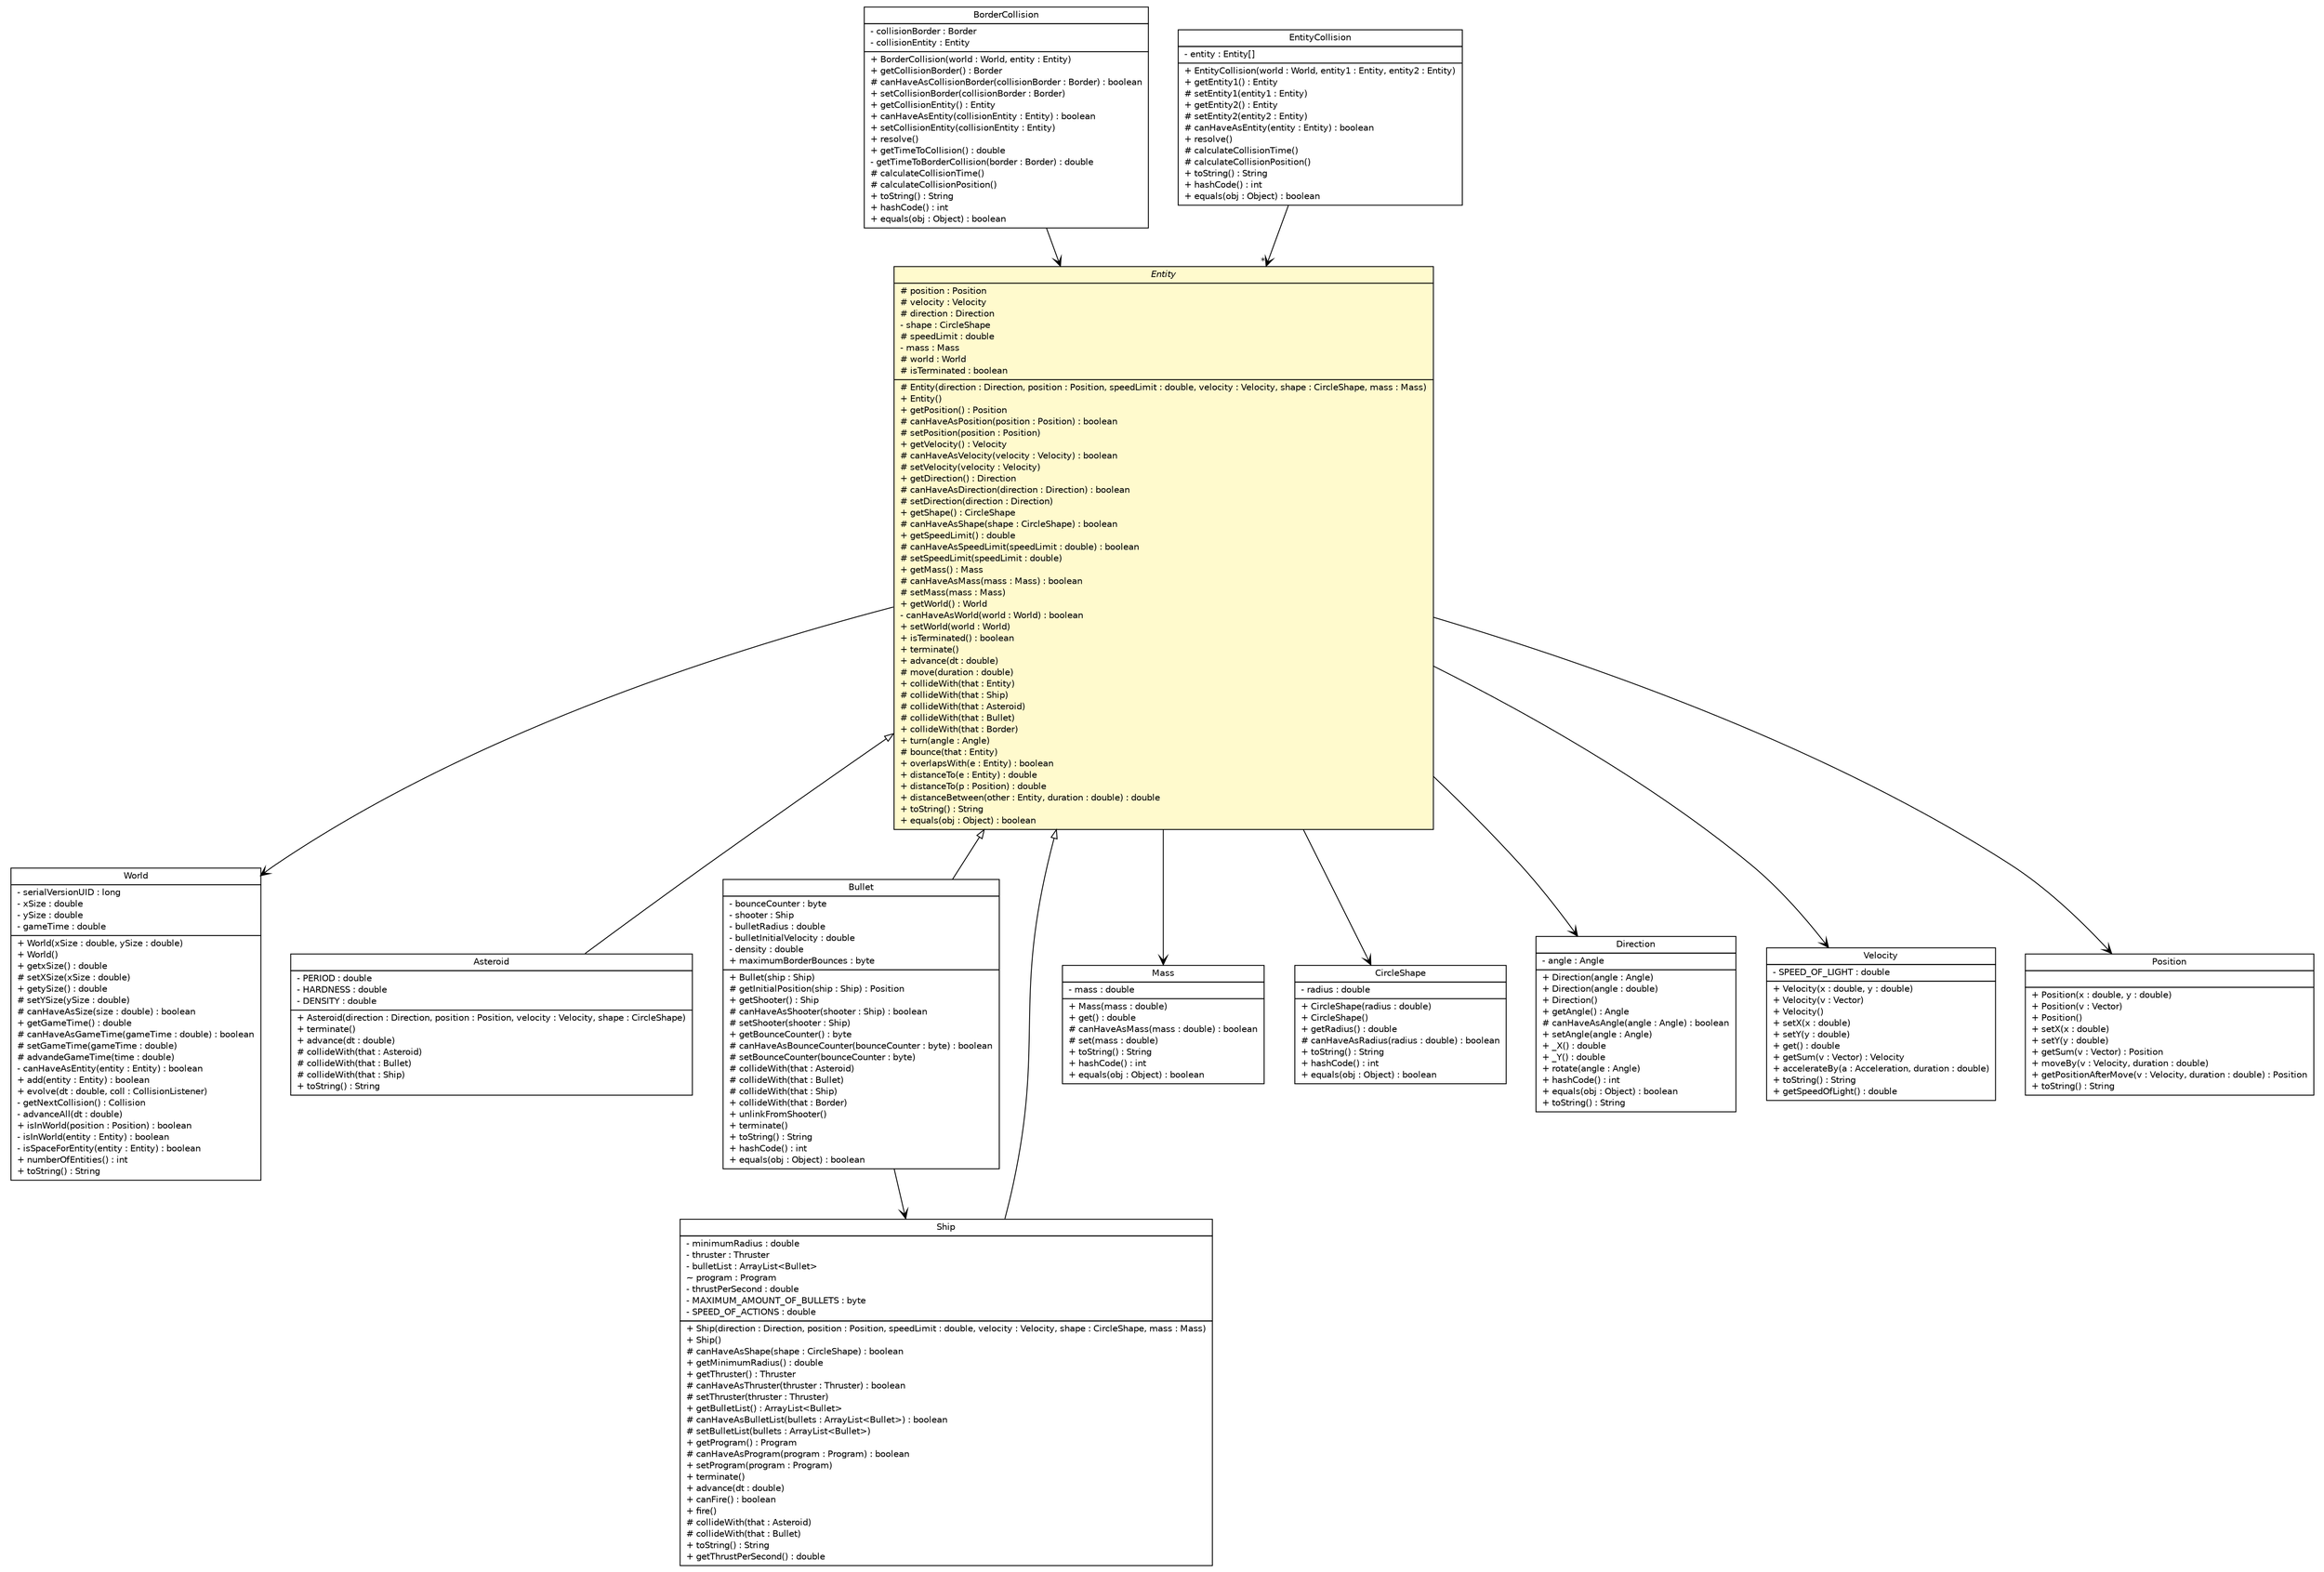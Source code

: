 #!/usr/local/bin/dot
#
# Class diagram 
# Generated by UMLGraph version R5_6 (http://www.umlgraph.org/)
#

digraph G {
	edge [fontname="Helvetica",fontsize=10,labelfontname="Helvetica",labelfontsize=10];
	node [fontname="Helvetica",fontsize=10,shape=plaintext];
	nodesep=0.25;
	ranksep=0.5;
	// world.World
	c7929 [label=<<table title="world.World" border="0" cellborder="1" cellspacing="0" cellpadding="2" port="p" href="../World.html">
		<tr><td><table border="0" cellspacing="0" cellpadding="1">
<tr><td align="center" balign="center"> World </td></tr>
		</table></td></tr>
		<tr><td><table border="0" cellspacing="0" cellpadding="1">
<tr><td align="left" balign="left"> - serialVersionUID : long </td></tr>
<tr><td align="left" balign="left"> - xSize : double </td></tr>
<tr><td align="left" balign="left"> - ySize : double </td></tr>
<tr><td align="left" balign="left"> - gameTime : double </td></tr>
		</table></td></tr>
		<tr><td><table border="0" cellspacing="0" cellpadding="1">
<tr><td align="left" balign="left"> + World(xSize : double, ySize : double) </td></tr>
<tr><td align="left" balign="left"> + World() </td></tr>
<tr><td align="left" balign="left"> + getxSize() : double </td></tr>
<tr><td align="left" balign="left"> # setXSize(xSize : double) </td></tr>
<tr><td align="left" balign="left"> + getySize() : double </td></tr>
<tr><td align="left" balign="left"> # setYSize(ySize : double) </td></tr>
<tr><td align="left" balign="left"> # canHaveAsSize(size : double) : boolean </td></tr>
<tr><td align="left" balign="left"> + getGameTime() : double </td></tr>
<tr><td align="left" balign="left"> # canHaveAsGameTime(gameTime : double) : boolean </td></tr>
<tr><td align="left" balign="left"> # setGameTime(gameTime : double) </td></tr>
<tr><td align="left" balign="left"> # advandeGameTime(time : double) </td></tr>
<tr><td align="left" balign="left"> - canHaveAsEntity(entity : Entity) : boolean </td></tr>
<tr><td align="left" balign="left"> + add(entity : Entity) : boolean </td></tr>
<tr><td align="left" balign="left"> + evolve(dt : double, coll : CollisionListener) </td></tr>
<tr><td align="left" balign="left"> - getNextCollision() : Collision </td></tr>
<tr><td align="left" balign="left"> - advanceAll(dt : double) </td></tr>
<tr><td align="left" balign="left"> + isInWorld(position : Position) : boolean </td></tr>
<tr><td align="left" balign="left"> - isInWorld(entity : Entity) : boolean </td></tr>
<tr><td align="left" balign="left"> - isSpaceForEntity(entity : Entity) : boolean </td></tr>
<tr><td align="left" balign="left"> + numberOfEntities() : int </td></tr>
<tr><td align="left" balign="left"> + toString() : String </td></tr>
		</table></td></tr>
		</table>>, URL="../World.html", fontname="Helvetica", fontcolor="black", fontsize=10.0];
	// world.entity.Asteroid
	c7930 [label=<<table title="world.entity.Asteroid" border="0" cellborder="1" cellspacing="0" cellpadding="2" port="p" href="./Asteroid.html">
		<tr><td><table border="0" cellspacing="0" cellpadding="1">
<tr><td align="center" balign="center"> Asteroid </td></tr>
		</table></td></tr>
		<tr><td><table border="0" cellspacing="0" cellpadding="1">
<tr><td align="left" balign="left"> - PERIOD : double </td></tr>
<tr><td align="left" balign="left"> - HARDNESS : double </td></tr>
<tr><td align="left" balign="left"> - DENSITY : double </td></tr>
		</table></td></tr>
		<tr><td><table border="0" cellspacing="0" cellpadding="1">
<tr><td align="left" balign="left"> + Asteroid(direction : Direction, position : Position, velocity : Velocity, shape : CircleShape) </td></tr>
<tr><td align="left" balign="left"> + terminate() </td></tr>
<tr><td align="left" balign="left"> + advance(dt : double) </td></tr>
<tr><td align="left" balign="left"> # collideWith(that : Asteroid) </td></tr>
<tr><td align="left" balign="left"> # collideWith(that : Bullet) </td></tr>
<tr><td align="left" balign="left"> # collideWith(that : Ship) </td></tr>
<tr><td align="left" balign="left"> + toString() : String </td></tr>
		</table></td></tr>
		</table>>, URL="./Asteroid.html", fontname="Helvetica", fontcolor="black", fontsize=10.0];
	// world.entity.Entity
	c7931 [label=<<table title="world.entity.Entity" border="0" cellborder="1" cellspacing="0" cellpadding="2" port="p" bgcolor="lemonChiffon" href="./Entity.html">
		<tr><td><table border="0" cellspacing="0" cellpadding="1">
<tr><td align="center" balign="center"><font face="Helvetica-Oblique"> Entity </font></td></tr>
		</table></td></tr>
		<tr><td><table border="0" cellspacing="0" cellpadding="1">
<tr><td align="left" balign="left"> # position : Position </td></tr>
<tr><td align="left" balign="left"> # velocity : Velocity </td></tr>
<tr><td align="left" balign="left"> # direction : Direction </td></tr>
<tr><td align="left" balign="left"> - shape : CircleShape </td></tr>
<tr><td align="left" balign="left"> # speedLimit : double </td></tr>
<tr><td align="left" balign="left"> - mass : Mass </td></tr>
<tr><td align="left" balign="left"> # world : World </td></tr>
<tr><td align="left" balign="left"> # isTerminated : boolean </td></tr>
		</table></td></tr>
		<tr><td><table border="0" cellspacing="0" cellpadding="1">
<tr><td align="left" balign="left"> # Entity(direction : Direction, position : Position, speedLimit : double, velocity : Velocity, shape : CircleShape, mass : Mass) </td></tr>
<tr><td align="left" balign="left"> + Entity() </td></tr>
<tr><td align="left" balign="left"> + getPosition() : Position </td></tr>
<tr><td align="left" balign="left"> # canHaveAsPosition(position : Position) : boolean </td></tr>
<tr><td align="left" balign="left"> # setPosition(position : Position) </td></tr>
<tr><td align="left" balign="left"> + getVelocity() : Velocity </td></tr>
<tr><td align="left" balign="left"> # canHaveAsVelocity(velocity : Velocity) : boolean </td></tr>
<tr><td align="left" balign="left"> # setVelocity(velocity : Velocity) </td></tr>
<tr><td align="left" balign="left"> + getDirection() : Direction </td></tr>
<tr><td align="left" balign="left"> # canHaveAsDirection(direction : Direction) : boolean </td></tr>
<tr><td align="left" balign="left"> # setDirection(direction : Direction) </td></tr>
<tr><td align="left" balign="left"> + getShape() : CircleShape </td></tr>
<tr><td align="left" balign="left"> # canHaveAsShape(shape : CircleShape) : boolean </td></tr>
<tr><td align="left" balign="left"> + getSpeedLimit() : double </td></tr>
<tr><td align="left" balign="left"> # canHaveAsSpeedLimit(speedLimit : double) : boolean </td></tr>
<tr><td align="left" balign="left"> # setSpeedLimit(speedLimit : double) </td></tr>
<tr><td align="left" balign="left"> + getMass() : Mass </td></tr>
<tr><td align="left" balign="left"> # canHaveAsMass(mass : Mass) : boolean </td></tr>
<tr><td align="left" balign="left"> # setMass(mass : Mass) </td></tr>
<tr><td align="left" balign="left"> + getWorld() : World </td></tr>
<tr><td align="left" balign="left"> - canHaveAsWorld(world : World) : boolean </td></tr>
<tr><td align="left" balign="left"> + setWorld(world : World) </td></tr>
<tr><td align="left" balign="left"> + isTerminated() : boolean </td></tr>
<tr><td align="left" balign="left"> + terminate() </td></tr>
<tr><td align="left" balign="left"> + advance(dt : double) </td></tr>
<tr><td align="left" balign="left"> # move(duration : double) </td></tr>
<tr><td align="left" balign="left"> + collideWith(that : Entity) </td></tr>
<tr><td align="left" balign="left"> # collideWith(that : Ship) </td></tr>
<tr><td align="left" balign="left"> # collideWith(that : Asteroid) </td></tr>
<tr><td align="left" balign="left"> # collideWith(that : Bullet) </td></tr>
<tr><td align="left" balign="left"> + collideWith(that : Border) </td></tr>
<tr><td align="left" balign="left"> + turn(angle : Angle) </td></tr>
<tr><td align="left" balign="left"> # bounce(that : Entity) </td></tr>
<tr><td align="left" balign="left"> + overlapsWith(e : Entity) : boolean </td></tr>
<tr><td align="left" balign="left"> + distanceTo(e : Entity) : double </td></tr>
<tr><td align="left" balign="left"> + distanceTo(p : Position) : double </td></tr>
<tr><td align="left" balign="left"> + distanceBetween(other : Entity, duration : double) : double </td></tr>
<tr><td align="left" balign="left"> + toString() : String </td></tr>
<tr><td align="left" balign="left"> + equals(obj : Object) : boolean </td></tr>
		</table></td></tr>
		</table>>, URL="./Entity.html", fontname="Helvetica", fontcolor="black", fontsize=10.0];
	// world.entity.Bullet
	c7932 [label=<<table title="world.entity.Bullet" border="0" cellborder="1" cellspacing="0" cellpadding="2" port="p" href="./Bullet.html">
		<tr><td><table border="0" cellspacing="0" cellpadding="1">
<tr><td align="center" balign="center"> Bullet </td></tr>
		</table></td></tr>
		<tr><td><table border="0" cellspacing="0" cellpadding="1">
<tr><td align="left" balign="left"> - bounceCounter : byte </td></tr>
<tr><td align="left" balign="left"> - shooter : Ship </td></tr>
<tr><td align="left" balign="left"> - bulletRadius : double </td></tr>
<tr><td align="left" balign="left"> - bulletInitialVelocity : double </td></tr>
<tr><td align="left" balign="left"> - density : double </td></tr>
<tr><td align="left" balign="left"> + maximumBorderBounces : byte </td></tr>
		</table></td></tr>
		<tr><td><table border="0" cellspacing="0" cellpadding="1">
<tr><td align="left" balign="left"> + Bullet(ship : Ship) </td></tr>
<tr><td align="left" balign="left"> # getInitialPosition(ship : Ship) : Position </td></tr>
<tr><td align="left" balign="left"> + getShooter() : Ship </td></tr>
<tr><td align="left" balign="left"> # canHaveAsShooter(shooter : Ship) : boolean </td></tr>
<tr><td align="left" balign="left"> # setShooter(shooter : Ship) </td></tr>
<tr><td align="left" balign="left"> + getBounceCounter() : byte </td></tr>
<tr><td align="left" balign="left"> # canHaveAsBounceCounter(bounceCounter : byte) : boolean </td></tr>
<tr><td align="left" balign="left"> # setBounceCounter(bounceCounter : byte) </td></tr>
<tr><td align="left" balign="left"> # collideWith(that : Asteroid) </td></tr>
<tr><td align="left" balign="left"> # collideWith(that : Bullet) </td></tr>
<tr><td align="left" balign="left"> # collideWith(that : Ship) </td></tr>
<tr><td align="left" balign="left"> + collideWith(that : Border) </td></tr>
<tr><td align="left" balign="left"> + unlinkFromShooter() </td></tr>
<tr><td align="left" balign="left"> + terminate() </td></tr>
<tr><td align="left" balign="left"> + toString() : String </td></tr>
<tr><td align="left" balign="left"> + hashCode() : int </td></tr>
<tr><td align="left" balign="left"> + equals(obj : Object) : boolean </td></tr>
		</table></td></tr>
		</table>>, URL="./Bullet.html", fontname="Helvetica", fontcolor="black", fontsize=10.0];
	// world.entity.ship.Ship
	c7934 [label=<<table title="world.entity.ship.Ship" border="0" cellborder="1" cellspacing="0" cellpadding="2" port="p" href="./ship/Ship.html">
		<tr><td><table border="0" cellspacing="0" cellpadding="1">
<tr><td align="center" balign="center"> Ship </td></tr>
		</table></td></tr>
		<tr><td><table border="0" cellspacing="0" cellpadding="1">
<tr><td align="left" balign="left"> - minimumRadius : double </td></tr>
<tr><td align="left" balign="left"> - thruster : Thruster </td></tr>
<tr><td align="left" balign="left"> - bulletList : ArrayList&lt;Bullet&gt; </td></tr>
<tr><td align="left" balign="left"> ~ program : Program </td></tr>
<tr><td align="left" balign="left"> - thrustPerSecond : double </td></tr>
<tr><td align="left" balign="left"> - MAXIMUM_AMOUNT_OF_BULLETS : byte </td></tr>
<tr><td align="left" balign="left"> - SPEED_OF_ACTIONS : double </td></tr>
		</table></td></tr>
		<tr><td><table border="0" cellspacing="0" cellpadding="1">
<tr><td align="left" balign="left"> + Ship(direction : Direction, position : Position, speedLimit : double, velocity : Velocity, shape : CircleShape, mass : Mass) </td></tr>
<tr><td align="left" balign="left"> + Ship() </td></tr>
<tr><td align="left" balign="left"> # canHaveAsShape(shape : CircleShape) : boolean </td></tr>
<tr><td align="left" balign="left"> + getMinimumRadius() : double </td></tr>
<tr><td align="left" balign="left"> + getThruster() : Thruster </td></tr>
<tr><td align="left" balign="left"> # canHaveAsThruster(thruster : Thruster) : boolean </td></tr>
<tr><td align="left" balign="left"> # setThruster(thruster : Thruster) </td></tr>
<tr><td align="left" balign="left"> + getBulletList() : ArrayList&lt;Bullet&gt; </td></tr>
<tr><td align="left" balign="left"> # canHaveAsBulletList(bullets : ArrayList&lt;Bullet&gt;) : boolean </td></tr>
<tr><td align="left" balign="left"> # setBulletList(bullets : ArrayList&lt;Bullet&gt;) </td></tr>
<tr><td align="left" balign="left"> + getProgram() : Program </td></tr>
<tr><td align="left" balign="left"> # canHaveAsProgram(program : Program) : boolean </td></tr>
<tr><td align="left" balign="left"> + setProgram(program : Program) </td></tr>
<tr><td align="left" balign="left"> + terminate() </td></tr>
<tr><td align="left" balign="left"> + advance(dt : double) </td></tr>
<tr><td align="left" balign="left"> + canFire() : boolean </td></tr>
<tr><td align="left" balign="left"> + fire() </td></tr>
<tr><td align="left" balign="left"> # collideWith(that : Asteroid) </td></tr>
<tr><td align="left" balign="left"> # collideWith(that : Bullet) </td></tr>
<tr><td align="left" balign="left"> + toString() : String </td></tr>
<tr><td align="left" balign="left"> + getThrustPerSecond() : double </td></tr>
		</table></td></tr>
		</table>>, URL="./ship/Ship.html", fontname="Helvetica", fontcolor="black", fontsize=10.0];
	// world.physics.Mass
	c7936 [label=<<table title="world.physics.Mass" border="0" cellborder="1" cellspacing="0" cellpadding="2" port="p" href="../physics/Mass.html">
		<tr><td><table border="0" cellspacing="0" cellpadding="1">
<tr><td align="center" balign="center"> Mass </td></tr>
		</table></td></tr>
		<tr><td><table border="0" cellspacing="0" cellpadding="1">
<tr><td align="left" balign="left"> - mass : double </td></tr>
		</table></td></tr>
		<tr><td><table border="0" cellspacing="0" cellpadding="1">
<tr><td align="left" balign="left"> + Mass(mass : double) </td></tr>
<tr><td align="left" balign="left"> + get() : double </td></tr>
<tr><td align="left" balign="left"> # canHaveAsMass(mass : double) : boolean </td></tr>
<tr><td align="left" balign="left"> # set(mass : double) </td></tr>
<tr><td align="left" balign="left"> + toString() : String </td></tr>
<tr><td align="left" balign="left"> + hashCode() : int </td></tr>
<tr><td align="left" balign="left"> + equals(obj : Object) : boolean </td></tr>
		</table></td></tr>
		</table>>, URL="../physics/Mass.html", fontname="Helvetica", fontcolor="black", fontsize=10.0];
	// world.physics.collision.BorderCollision
	c7939 [label=<<table title="world.physics.collision.BorderCollision" border="0" cellborder="1" cellspacing="0" cellpadding="2" port="p" href="../physics/collision/BorderCollision.html">
		<tr><td><table border="0" cellspacing="0" cellpadding="1">
<tr><td align="center" balign="center"> BorderCollision </td></tr>
		</table></td></tr>
		<tr><td><table border="0" cellspacing="0" cellpadding="1">
<tr><td align="left" balign="left"> - collisionBorder : Border </td></tr>
<tr><td align="left" balign="left"> - collisionEntity : Entity </td></tr>
		</table></td></tr>
		<tr><td><table border="0" cellspacing="0" cellpadding="1">
<tr><td align="left" balign="left"> + BorderCollision(world : World, entity : Entity) </td></tr>
<tr><td align="left" balign="left"> + getCollisionBorder() : Border </td></tr>
<tr><td align="left" balign="left"> # canHaveAsCollisionBorder(collisionBorder : Border) : boolean </td></tr>
<tr><td align="left" balign="left"> + setCollisionBorder(collisionBorder : Border) </td></tr>
<tr><td align="left" balign="left"> + getCollisionEntity() : Entity </td></tr>
<tr><td align="left" balign="left"> + canHaveAsEntity(collisionEntity : Entity) : boolean </td></tr>
<tr><td align="left" balign="left"> + setCollisionEntity(collisionEntity : Entity) </td></tr>
<tr><td align="left" balign="left"> + resolve() </td></tr>
<tr><td align="left" balign="left"> + getTimeToCollision() : double </td></tr>
<tr><td align="left" balign="left"> - getTimeToBorderCollision(border : Border) : double </td></tr>
<tr><td align="left" balign="left"> # calculateCollisionTime() </td></tr>
<tr><td align="left" balign="left"> # calculateCollisionPosition() </td></tr>
<tr><td align="left" balign="left"> + toString() : String </td></tr>
<tr><td align="left" balign="left"> + hashCode() : int </td></tr>
<tr><td align="left" balign="left"> + equals(obj : Object) : boolean </td></tr>
		</table></td></tr>
		</table>>, URL="../physics/collision/BorderCollision.html", fontname="Helvetica", fontcolor="black", fontsize=10.0];
	// world.physics.collision.EntityCollision
	c7940 [label=<<table title="world.physics.collision.EntityCollision" border="0" cellborder="1" cellspacing="0" cellpadding="2" port="p" href="../physics/collision/EntityCollision.html">
		<tr><td><table border="0" cellspacing="0" cellpadding="1">
<tr><td align="center" balign="center"> EntityCollision </td></tr>
		</table></td></tr>
		<tr><td><table border="0" cellspacing="0" cellpadding="1">
<tr><td align="left" balign="left"> - entity : Entity[] </td></tr>
		</table></td></tr>
		<tr><td><table border="0" cellspacing="0" cellpadding="1">
<tr><td align="left" balign="left"> + EntityCollision(world : World, entity1 : Entity, entity2 : Entity) </td></tr>
<tr><td align="left" balign="left"> + getEntity1() : Entity </td></tr>
<tr><td align="left" balign="left"> # setEntity1(entity1 : Entity) </td></tr>
<tr><td align="left" balign="left"> + getEntity2() : Entity </td></tr>
<tr><td align="left" balign="left"> # setEntity2(entity2 : Entity) </td></tr>
<tr><td align="left" balign="left"> # canHaveAsEntity(entity : Entity) : boolean </td></tr>
<tr><td align="left" balign="left"> + resolve() </td></tr>
<tr><td align="left" balign="left"> # calculateCollisionTime() </td></tr>
<tr><td align="left" balign="left"> # calculateCollisionPosition() </td></tr>
<tr><td align="left" balign="left"> + toString() : String </td></tr>
<tr><td align="left" balign="left"> + hashCode() : int </td></tr>
<tr><td align="left" balign="left"> + equals(obj : Object) : boolean </td></tr>
		</table></td></tr>
		</table>>, URL="../physics/collision/EntityCollision.html", fontname="Helvetica", fontcolor="black", fontsize=10.0];
	// world.physics.geometry.CircleShape
	c7941 [label=<<table title="world.physics.geometry.CircleShape" border="0" cellborder="1" cellspacing="0" cellpadding="2" port="p" href="../physics/geometry/CircleShape.html">
		<tr><td><table border="0" cellspacing="0" cellpadding="1">
<tr><td align="center" balign="center"> CircleShape </td></tr>
		</table></td></tr>
		<tr><td><table border="0" cellspacing="0" cellpadding="1">
<tr><td align="left" balign="left"> - radius : double </td></tr>
		</table></td></tr>
		<tr><td><table border="0" cellspacing="0" cellpadding="1">
<tr><td align="left" balign="left"> + CircleShape(radius : double) </td></tr>
<tr><td align="left" balign="left"> + CircleShape() </td></tr>
<tr><td align="left" balign="left"> + getRadius() : double </td></tr>
<tr><td align="left" balign="left"> # canHaveAsRadius(radius : double) : boolean </td></tr>
<tr><td align="left" balign="left"> + toString() : String </td></tr>
<tr><td align="left" balign="left"> + hashCode() : int </td></tr>
<tr><td align="left" balign="left"> + equals(obj : Object) : boolean </td></tr>
		</table></td></tr>
		</table>>, URL="../physics/geometry/CircleShape.html", fontname="Helvetica", fontcolor="black", fontsize=10.0];
	// world.physics.vector.Direction
	c7945 [label=<<table title="world.physics.vector.Direction" border="0" cellborder="1" cellspacing="0" cellpadding="2" port="p" href="../physics/vector/Direction.html">
		<tr><td><table border="0" cellspacing="0" cellpadding="1">
<tr><td align="center" balign="center"> Direction </td></tr>
		</table></td></tr>
		<tr><td><table border="0" cellspacing="0" cellpadding="1">
<tr><td align="left" balign="left"> - angle : Angle </td></tr>
		</table></td></tr>
		<tr><td><table border="0" cellspacing="0" cellpadding="1">
<tr><td align="left" balign="left"> + Direction(angle : Angle) </td></tr>
<tr><td align="left" balign="left"> + Direction(angle : double) </td></tr>
<tr><td align="left" balign="left"> + Direction() </td></tr>
<tr><td align="left" balign="left"> + getAngle() : Angle </td></tr>
<tr><td align="left" balign="left"> # canHaveAsAngle(angle : Angle) : boolean </td></tr>
<tr><td align="left" balign="left"> + setAngle(angle : Angle) </td></tr>
<tr><td align="left" balign="left"> + _X() : double </td></tr>
<tr><td align="left" balign="left"> + _Y() : double </td></tr>
<tr><td align="left" balign="left"> + rotate(angle : Angle) </td></tr>
<tr><td align="left" balign="left"> + hashCode() : int </td></tr>
<tr><td align="left" balign="left"> + equals(obj : Object) : boolean </td></tr>
<tr><td align="left" balign="left"> + toString() : String </td></tr>
		</table></td></tr>
		</table>>, URL="../physics/vector/Direction.html", fontname="Helvetica", fontcolor="black", fontsize=10.0];
	// world.physics.vector.Velocity
	c7946 [label=<<table title="world.physics.vector.Velocity" border="0" cellborder="1" cellspacing="0" cellpadding="2" port="p" href="../physics/vector/Velocity.html">
		<tr><td><table border="0" cellspacing="0" cellpadding="1">
<tr><td align="center" balign="center"> Velocity </td></tr>
		</table></td></tr>
		<tr><td><table border="0" cellspacing="0" cellpadding="1">
<tr><td align="left" balign="left"> - SPEED_OF_LIGHT : double </td></tr>
		</table></td></tr>
		<tr><td><table border="0" cellspacing="0" cellpadding="1">
<tr><td align="left" balign="left"> + Velocity(x : double, y : double) </td></tr>
<tr><td align="left" balign="left"> + Velocity(v : Vector) </td></tr>
<tr><td align="left" balign="left"> + Velocity() </td></tr>
<tr><td align="left" balign="left"> + setX(x : double) </td></tr>
<tr><td align="left" balign="left"> + setY(y : double) </td></tr>
<tr><td align="left" balign="left"> + get() : double </td></tr>
<tr><td align="left" balign="left"> + getSum(v : Vector) : Velocity </td></tr>
<tr><td align="left" balign="left"> + accelerateBy(a : Acceleration, duration : double) </td></tr>
<tr><td align="left" balign="left"> + toString() : String </td></tr>
<tr><td align="left" balign="left"> + getSpeedOfLight() : double </td></tr>
		</table></td></tr>
		</table>>, URL="../physics/vector/Velocity.html", fontname="Helvetica", fontcolor="black", fontsize=10.0];
	// world.physics.vector.Position
	c7947 [label=<<table title="world.physics.vector.Position" border="0" cellborder="1" cellspacing="0" cellpadding="2" port="p" href="../physics/vector/Position.html">
		<tr><td><table border="0" cellspacing="0" cellpadding="1">
<tr><td align="center" balign="center"> Position </td></tr>
		</table></td></tr>
		<tr><td><table border="0" cellspacing="0" cellpadding="1">
<tr><td align="left" balign="left">  </td></tr>
		</table></td></tr>
		<tr><td><table border="0" cellspacing="0" cellpadding="1">
<tr><td align="left" balign="left"> + Position(x : double, y : double) </td></tr>
<tr><td align="left" balign="left"> + Position(v : Vector) </td></tr>
<tr><td align="left" balign="left"> + Position() </td></tr>
<tr><td align="left" balign="left"> + setX(x : double) </td></tr>
<tr><td align="left" balign="left"> + setY(y : double) </td></tr>
<tr><td align="left" balign="left"> + getSum(v : Vector) : Position </td></tr>
<tr><td align="left" balign="left"> + moveBy(v : Velocity, duration : double) </td></tr>
<tr><td align="left" balign="left"> + getPositionAfterMove(v : Velocity, duration : double) : Position </td></tr>
<tr><td align="left" balign="left"> + toString() : String </td></tr>
		</table></td></tr>
		</table>>, URL="../physics/vector/Position.html", fontname="Helvetica", fontcolor="black", fontsize=10.0];
	//world.entity.Asteroid extends world.entity.Entity
	c7931:p -> c7930:p [dir=back,arrowtail=empty];
	//world.entity.Bullet extends world.entity.Entity
	c7931:p -> c7932:p [dir=back,arrowtail=empty];
	//world.entity.ship.Ship extends world.entity.Entity
	c7931:p -> c7934:p [dir=back,arrowtail=empty];
	// world.entity.Entity NAVASSOC world.physics.vector.Position
	c7931:p -> c7947:p [taillabel="", label="", headlabel="", fontname="Helvetica", fontcolor="black", fontsize=10.0, color="black", arrowhead=open];
	// world.entity.Entity NAVASSOC world.physics.vector.Velocity
	c7931:p -> c7946:p [taillabel="", label="", headlabel="", fontname="Helvetica", fontcolor="black", fontsize=10.0, color="black", arrowhead=open];
	// world.entity.Entity NAVASSOC world.physics.vector.Direction
	c7931:p -> c7945:p [taillabel="", label="", headlabel="", fontname="Helvetica", fontcolor="black", fontsize=10.0, color="black", arrowhead=open];
	// world.entity.Entity NAVASSOC world.physics.geometry.CircleShape
	c7931:p -> c7941:p [taillabel="", label="", headlabel="", fontname="Helvetica", fontcolor="black", fontsize=10.0, color="black", arrowhead=open];
	// world.entity.Entity NAVASSOC world.physics.Mass
	c7931:p -> c7936:p [taillabel="", label="", headlabel="", fontname="Helvetica", fontcolor="black", fontsize=10.0, color="black", arrowhead=open];
	// world.entity.Entity NAVASSOC world.World
	c7931:p -> c7929:p [taillabel="", label="", headlabel="", fontname="Helvetica", fontcolor="black", fontsize=10.0, color="black", arrowhead=open];
	// world.entity.Bullet NAVASSOC world.entity.ship.Ship
	c7932:p -> c7934:p [taillabel="", label="", headlabel="", fontname="Helvetica", fontcolor="black", fontsize=10.0, color="black", arrowhead=open];
	// world.physics.collision.BorderCollision NAVASSOC world.entity.Entity
	c7939:p -> c7931:p [taillabel="", label="", headlabel="", fontname="Helvetica", fontcolor="black", fontsize=10.0, color="black", arrowhead=open];
	// world.physics.collision.EntityCollision NAVASSOC world.entity.Entity
	c7940:p -> c7931:p [taillabel="", label="", headlabel="*", fontname="Helvetica", fontcolor="black", fontsize=10.0, color="black", arrowhead=open];
}

